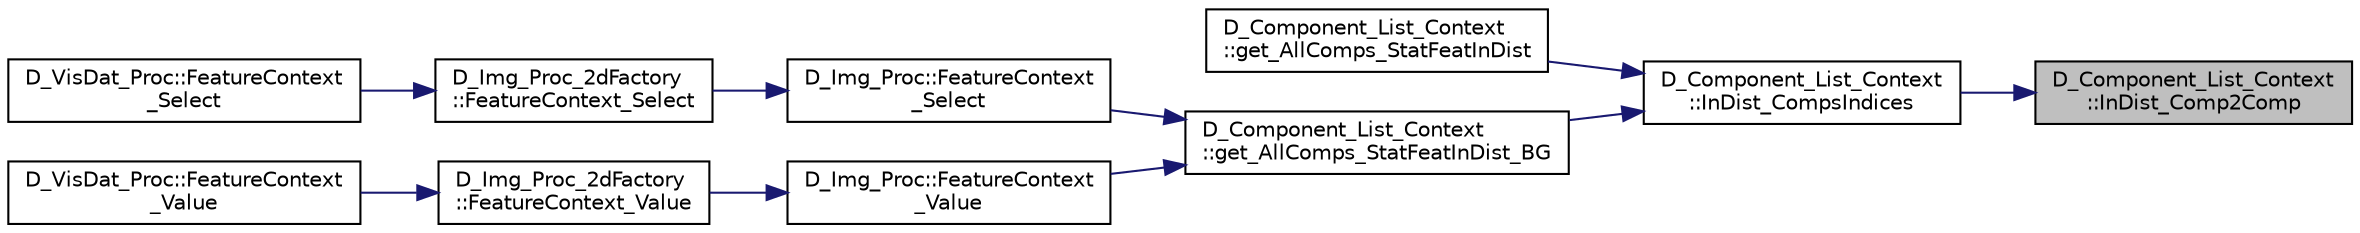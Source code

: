 digraph "D_Component_List_Context::InDist_Comp2Comp"
{
 // LATEX_PDF_SIZE
  edge [fontname="Helvetica",fontsize="10",labelfontname="Helvetica",labelfontsize="10"];
  node [fontname="Helvetica",fontsize="10",shape=record];
  rankdir="RL";
  Node1 [label="D_Component_List_Context\l::InDist_Comp2Comp",height=0.2,width=0.4,color="black", fillcolor="grey75", style="filled", fontcolor="black",tooltip=" "];
  Node1 -> Node2 [dir="back",color="midnightblue",fontsize="10",style="solid"];
  Node2 [label="D_Component_List_Context\l::InDist_CompsIndices",height=0.2,width=0.4,color="black", fillcolor="white", style="filled",URL="$class_d___component___list___context.html#aa7d11d9c8d85eaeeab484c79ad2c2d92",tooltip=" "];
  Node2 -> Node3 [dir="back",color="midnightblue",fontsize="10",style="solid"];
  Node3 [label="D_Component_List_Context\l::get_AllComps_StatFeatInDist",height=0.2,width=0.4,color="black", fillcolor="white", style="filled",URL="$class_d___component___list___context.html#a069ef9b42e2b576714d570b238d1f370",tooltip=" "];
  Node2 -> Node4 [dir="back",color="midnightblue",fontsize="10",style="solid"];
  Node4 [label="D_Component_List_Context\l::get_AllComps_StatFeatInDist_BG",height=0.2,width=0.4,color="black", fillcolor="white", style="filled",URL="$class_d___component___list___context.html#ab332aa2d2d9de980915b5ff551cc8e94",tooltip=" "];
  Node4 -> Node5 [dir="back",color="midnightblue",fontsize="10",style="solid"];
  Node5 [label="D_Img_Proc::FeatureContext\l_Select",height=0.2,width=0.4,color="black", fillcolor="white", style="filled",URL="$class_d___img___proc.html#a6e02688f3e784e51e99d5fa5344a2591",tooltip=" "];
  Node5 -> Node6 [dir="back",color="midnightblue",fontsize="10",style="solid"];
  Node6 [label="D_Img_Proc_2dFactory\l::FeatureContext_Select",height=0.2,width=0.4,color="black", fillcolor="white", style="filled",URL="$class_d___img___proc__2d_factory.html#a824b4147ec8b22e7c5cacbfa69b6c037",tooltip=" "];
  Node6 -> Node7 [dir="back",color="midnightblue",fontsize="10",style="solid"];
  Node7 [label="D_VisDat_Proc::FeatureContext\l_Select",height=0.2,width=0.4,color="black", fillcolor="white", style="filled",URL="$class_d___vis_dat___proc.html#aa41193b2244353085c67423ef56f0174",tooltip=" "];
  Node4 -> Node8 [dir="back",color="midnightblue",fontsize="10",style="solid"];
  Node8 [label="D_Img_Proc::FeatureContext\l_Value",height=0.2,width=0.4,color="black", fillcolor="white", style="filled",URL="$class_d___img___proc.html#a868909a4e6061da9354ff018d8086cdc",tooltip=" "];
  Node8 -> Node9 [dir="back",color="midnightblue",fontsize="10",style="solid"];
  Node9 [label="D_Img_Proc_2dFactory\l::FeatureContext_Value",height=0.2,width=0.4,color="black", fillcolor="white", style="filled",URL="$class_d___img___proc__2d_factory.html#aeea765d90ae64a5f468bb74979856d80",tooltip=" "];
  Node9 -> Node10 [dir="back",color="midnightblue",fontsize="10",style="solid"];
  Node10 [label="D_VisDat_Proc::FeatureContext\l_Value",height=0.2,width=0.4,color="black", fillcolor="white", style="filled",URL="$class_d___vis_dat___proc.html#a0f97a5e04ca3f7b8d23f67cd86128398",tooltip=" "];
}

